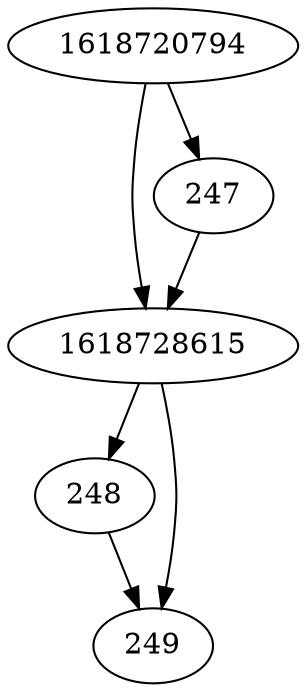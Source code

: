 strict digraph  {
1618728615;
247;
248;
249;
1618720794;
1618728615 -> 248;
1618728615 -> 249;
247 -> 1618728615;
248 -> 249;
1618720794 -> 1618728615;
1618720794 -> 247;
}
